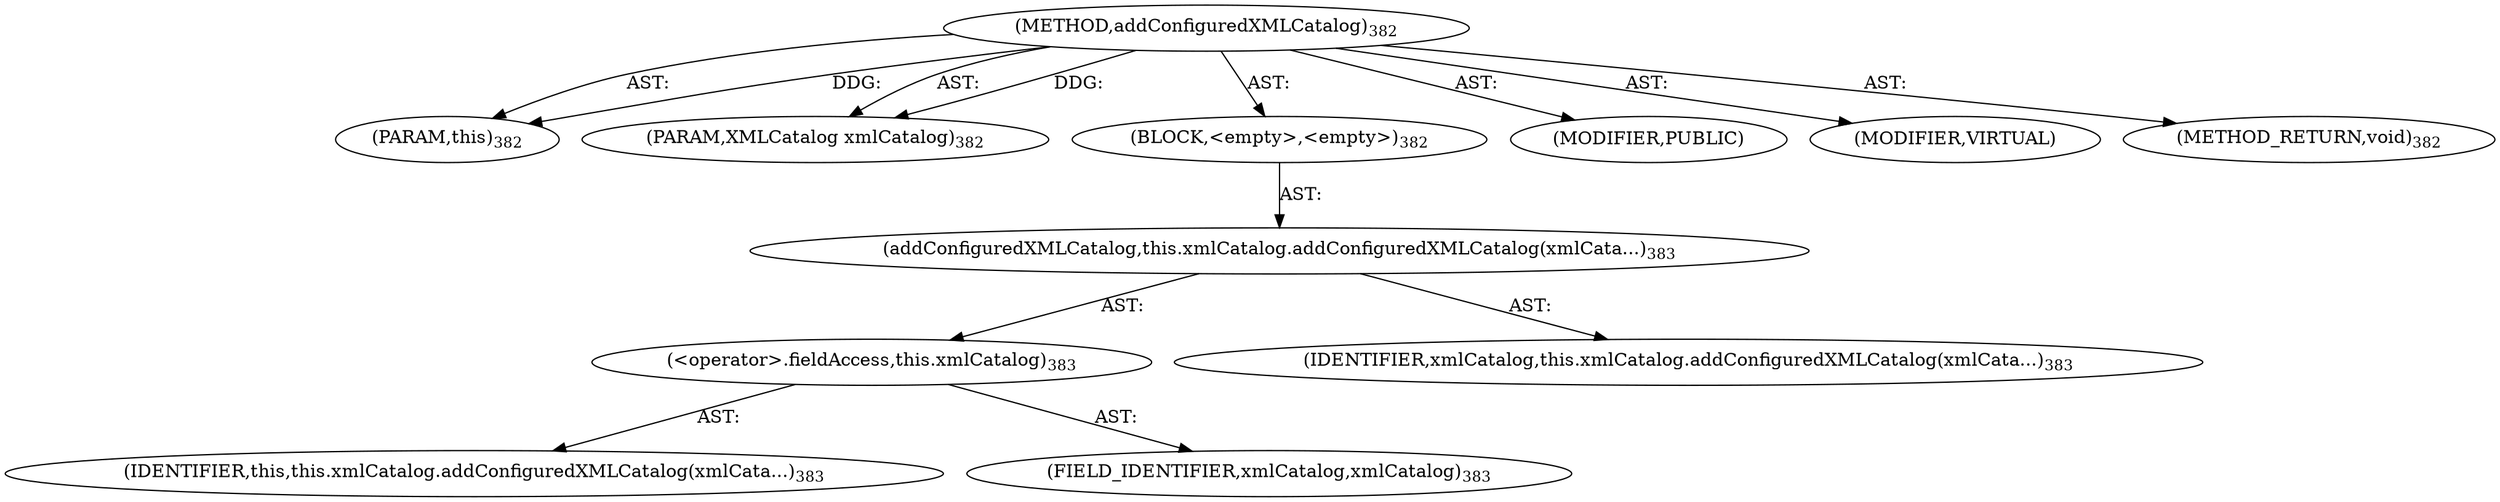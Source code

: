 digraph "addConfiguredXMLCatalog" {  
"111669149709" [label = <(METHOD,addConfiguredXMLCatalog)<SUB>382</SUB>> ]
"115964116999" [label = <(PARAM,this)<SUB>382</SUB>> ]
"115964117034" [label = <(PARAM,XMLCatalog xmlCatalog)<SUB>382</SUB>> ]
"25769803808" [label = <(BLOCK,&lt;empty&gt;,&lt;empty&gt;)<SUB>382</SUB>> ]
"30064771264" [label = <(addConfiguredXMLCatalog,this.xmlCatalog.addConfiguredXMLCatalog(xmlCata...)<SUB>383</SUB>> ]
"30064771265" [label = <(&lt;operator&gt;.fieldAccess,this.xmlCatalog)<SUB>383</SUB>> ]
"68719476756" [label = <(IDENTIFIER,this,this.xmlCatalog.addConfiguredXMLCatalog(xmlCata...)<SUB>383</SUB>> ]
"55834574915" [label = <(FIELD_IDENTIFIER,xmlCatalog,xmlCatalog)<SUB>383</SUB>> ]
"68719476918" [label = <(IDENTIFIER,xmlCatalog,this.xmlCatalog.addConfiguredXMLCatalog(xmlCata...)<SUB>383</SUB>> ]
"133143986226" [label = <(MODIFIER,PUBLIC)> ]
"133143986227" [label = <(MODIFIER,VIRTUAL)> ]
"128849018893" [label = <(METHOD_RETURN,void)<SUB>382</SUB>> ]
  "111669149709" -> "115964116999"  [ label = "AST: "] 
  "111669149709" -> "115964117034"  [ label = "AST: "] 
  "111669149709" -> "25769803808"  [ label = "AST: "] 
  "111669149709" -> "133143986226"  [ label = "AST: "] 
  "111669149709" -> "133143986227"  [ label = "AST: "] 
  "111669149709" -> "128849018893"  [ label = "AST: "] 
  "25769803808" -> "30064771264"  [ label = "AST: "] 
  "30064771264" -> "30064771265"  [ label = "AST: "] 
  "30064771264" -> "68719476918"  [ label = "AST: "] 
  "30064771265" -> "68719476756"  [ label = "AST: "] 
  "30064771265" -> "55834574915"  [ label = "AST: "] 
  "111669149709" -> "115964116999"  [ label = "DDG: "] 
  "111669149709" -> "115964117034"  [ label = "DDG: "] 
}
